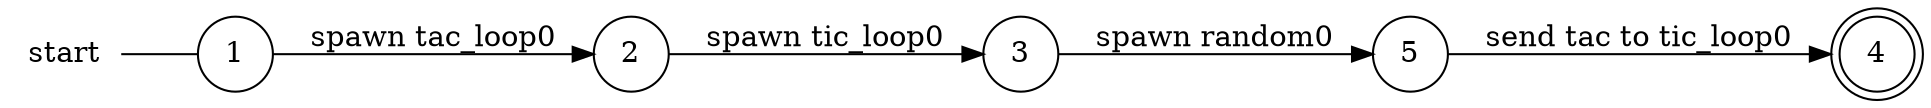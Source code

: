 digraph start {
	rankdir="LR";
	n_0 [label="start", shape="plaintext"];
	n_1 [id="5", shape=circle, label="5"];
	n_2 [id="1", shape=circle, label="1"];
	n_0 -> n_2 [arrowhead=none];
	n_3 [id="2", shape=circle, label="2"];
	n_4 [id="4", shape=doublecircle, label="4"];
	n_5 [id="3", shape=circle, label="3"];

	n_2 -> n_3 [id="[$e|1]", label="spawn tac_loop0"];
	n_5 -> n_1 [id="[$e|3]", label="spawn random0"];
	n_1 -> n_4 [id="[$e|0]", label="send tac to tic_loop0"];
	n_3 -> n_5 [id="[$e|2]", label="spawn tic_loop0"];
}
